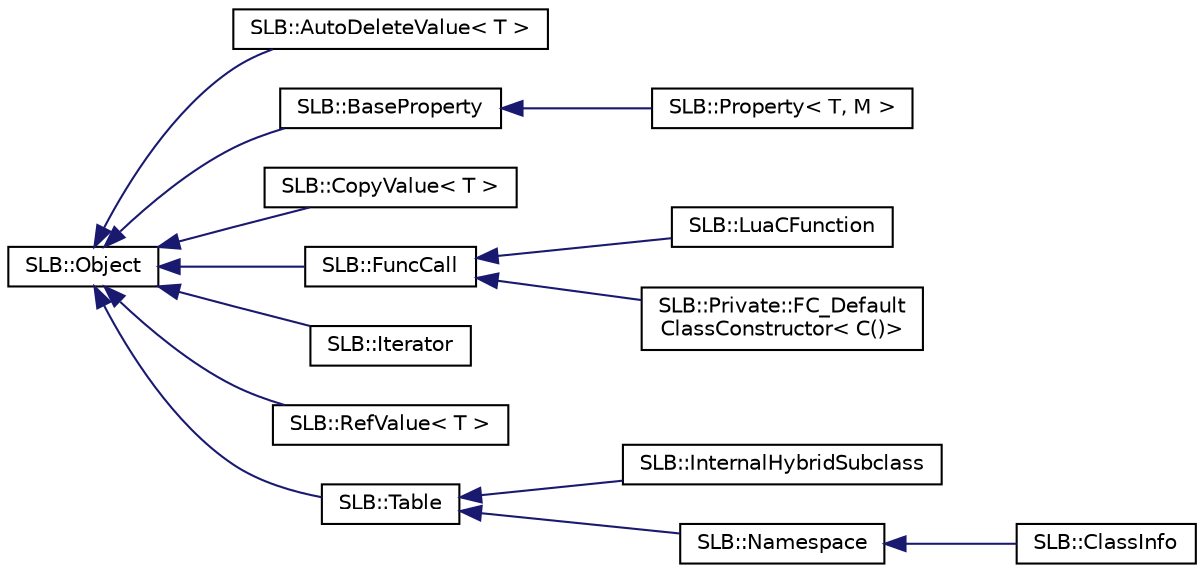 digraph "Graphical Class Hierarchy"
{
  edge [fontname="Helvetica",fontsize="10",labelfontname="Helvetica",labelfontsize="10"];
  node [fontname="Helvetica",fontsize="10",shape=record];
  rankdir="LR";
  Node1 [label="SLB::Object",height=0.2,width=0.4,color="black", fillcolor="white", style="filled",URL="$classSLB_1_1Object.html"];
  Node1 -> Node2 [dir="back",color="midnightblue",fontsize="10",style="solid",fontname="Helvetica"];
  Node2 [label="SLB::AutoDeleteValue\< T \>",height=0.2,width=0.4,color="black", fillcolor="white", style="filled",URL="$classSLB_1_1AutoDeleteValue.html"];
  Node1 -> Node3 [dir="back",color="midnightblue",fontsize="10",style="solid",fontname="Helvetica"];
  Node3 [label="SLB::BaseProperty",height=0.2,width=0.4,color="black", fillcolor="white", style="filled",URL="$classSLB_1_1BaseProperty.html"];
  Node3 -> Node4 [dir="back",color="midnightblue",fontsize="10",style="solid",fontname="Helvetica"];
  Node4 [label="SLB::Property\< T, M \>",height=0.2,width=0.4,color="black", fillcolor="white", style="filled",URL="$classSLB_1_1Property.html"];
  Node1 -> Node5 [dir="back",color="midnightblue",fontsize="10",style="solid",fontname="Helvetica"];
  Node5 [label="SLB::CopyValue\< T \>",height=0.2,width=0.4,color="black", fillcolor="white", style="filled",URL="$classSLB_1_1CopyValue.html"];
  Node1 -> Node6 [dir="back",color="midnightblue",fontsize="10",style="solid",fontname="Helvetica"];
  Node6 [label="SLB::FuncCall",height=0.2,width=0.4,color="black", fillcolor="white", style="filled",URL="$classSLB_1_1FuncCall.html"];
  Node6 -> Node7 [dir="back",color="midnightblue",fontsize="10",style="solid",fontname="Helvetica"];
  Node7 [label="SLB::LuaCFunction",height=0.2,width=0.4,color="black", fillcolor="white", style="filled",URL="$classSLB_1_1LuaCFunction.html"];
  Node6 -> Node8 [dir="back",color="midnightblue",fontsize="10",style="solid",fontname="Helvetica"];
  Node8 [label="SLB::Private::FC_Default\lClassConstructor\< C()\>",height=0.2,width=0.4,color="black", fillcolor="white", style="filled",URL="$structSLB_1_1Private_1_1FC__DefaultClassConstructor_3_01C_07_08_4.html"];
  Node1 -> Node9 [dir="back",color="midnightblue",fontsize="10",style="solid",fontname="Helvetica"];
  Node9 [label="SLB::Iterator",height=0.2,width=0.4,color="black", fillcolor="white", style="filled",URL="$classSLB_1_1Iterator.html"];
  Node1 -> Node10 [dir="back",color="midnightblue",fontsize="10",style="solid",fontname="Helvetica"];
  Node10 [label="SLB::RefValue\< T \>",height=0.2,width=0.4,color="black", fillcolor="white", style="filled",URL="$classSLB_1_1RefValue.html"];
  Node1 -> Node11 [dir="back",color="midnightblue",fontsize="10",style="solid",fontname="Helvetica"];
  Node11 [label="SLB::Table",height=0.2,width=0.4,color="black", fillcolor="white", style="filled",URL="$classSLB_1_1Table.html"];
  Node11 -> Node12 [dir="back",color="midnightblue",fontsize="10",style="solid",fontname="Helvetica"];
  Node12 [label="SLB::InternalHybridSubclass",height=0.2,width=0.4,color="black", fillcolor="white", style="filled",URL="$structSLB_1_1InternalHybridSubclass.html"];
  Node11 -> Node13 [dir="back",color="midnightblue",fontsize="10",style="solid",fontname="Helvetica"];
  Node13 [label="SLB::Namespace",height=0.2,width=0.4,color="black", fillcolor="white", style="filled",URL="$classSLB_1_1Namespace.html"];
  Node13 -> Node14 [dir="back",color="midnightblue",fontsize="10",style="solid",fontname="Helvetica"];
  Node14 [label="SLB::ClassInfo",height=0.2,width=0.4,color="black", fillcolor="white", style="filled",URL="$classSLB_1_1ClassInfo.html"];
}
